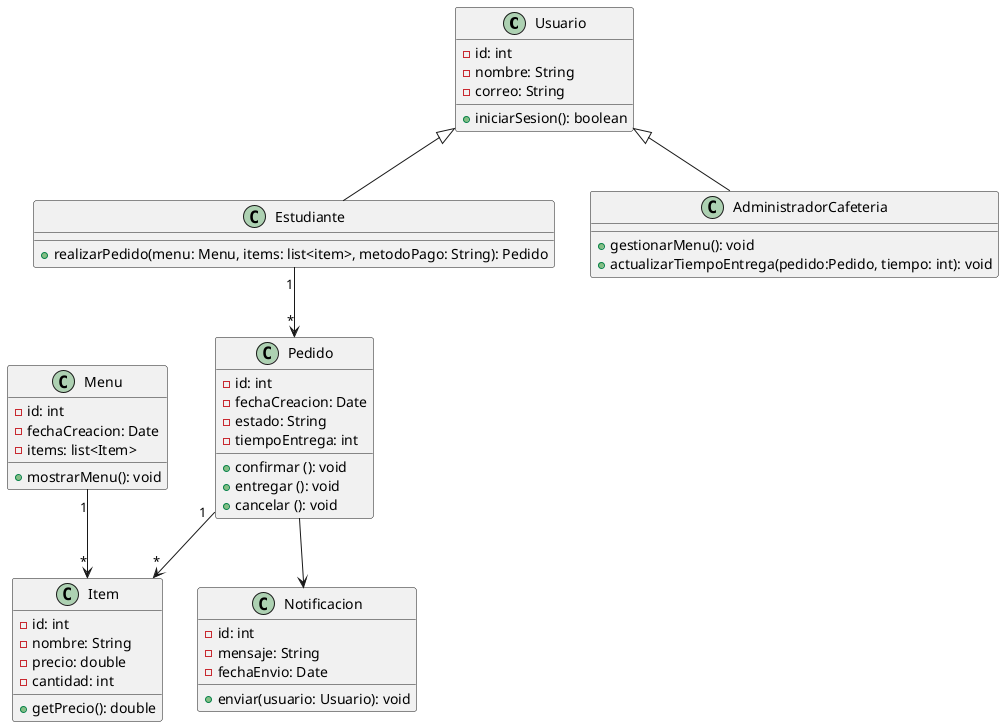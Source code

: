 @startuml casosusocoffeshop

class Usuario {
    - id: int
    - nombre: String
    - correo: String
    + iniciarSesion(): boolean
}

class Estudiante {
    + realizarPedido(menu: Menu, items: list<item>, metodoPago: String): Pedido 
}

class AdministradorCafeteria {
    + gestionarMenu(): void
    + actualizarTiempoEntrega(pedido:Pedido, tiempo: int): void
}

class Menu {
    - id: int
    - fechaCreacion: Date
    - items: list<Item>
    + mostrarMenu(): void
}

class Item {
    - id: int
    - nombre: String
    - precio: double
    - cantidad: int
    + getPrecio(): double
}

class Pedido {
    - id: int
    - fechaCreacion: Date
    - estado: String
    - tiempoEntrega: int
    + confirmar (): void
    + entregar (): void
    + cancelar (): void
}

class Notificacion {
    - id: int
    - mensaje: String
    - fechaEnvio: Date
    + enviar(usuario: Usuario): void
}

Usuario <|-- Estudiante
Usuario <|-- AdministradorCafeteria
Menu "1" --> "*" Item
Estudiante "1" --> "*" Pedido
Pedido "1" --> "*" Item
Pedido --> Notificacion



@enduml
